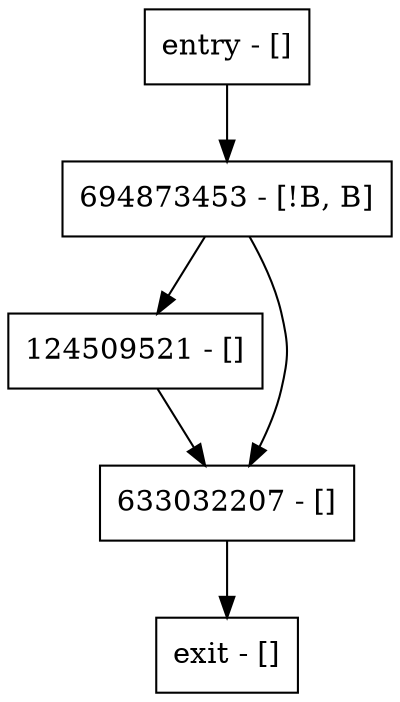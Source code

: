 digraph main {
node [shape=record];
entry [label="entry - []"];
exit [label="exit - []"];
124509521 [label="124509521 - []"];
633032207 [label="633032207 - []"];
694873453 [label="694873453 - [!B, B]"];
entry;
exit;
entry -> 694873453;
124509521 -> 633032207;
633032207 -> exit;
694873453 -> 124509521;
694873453 -> 633032207;
}
